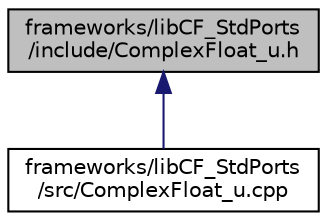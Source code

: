 digraph "frameworks/libCF_StdPorts/include/ComplexFloat_u.h"
{
 // INTERACTIVE_SVG=YES
  edge [fontname="Helvetica",fontsize="10",labelfontname="Helvetica",labelfontsize="10"];
  node [fontname="Helvetica",fontsize="10",shape=record];
  Node1 [label="frameworks/libCF_StdPorts\l/include/ComplexFloat_u.h",height=0.2,width=0.4,color="black", fillcolor="grey75", style="filled", fontcolor="black"];
  Node1 -> Node2 [dir="back",color="midnightblue",fontsize="10",style="solid",fontname="Helvetica"];
  Node2 [label="frameworks/libCF_StdPorts\l/src/ComplexFloat_u.cpp",height=0.2,width=0.4,color="black", fillcolor="white", style="filled",URL="$_complex_float__u_8cpp.html",tooltip=":  "];
}
